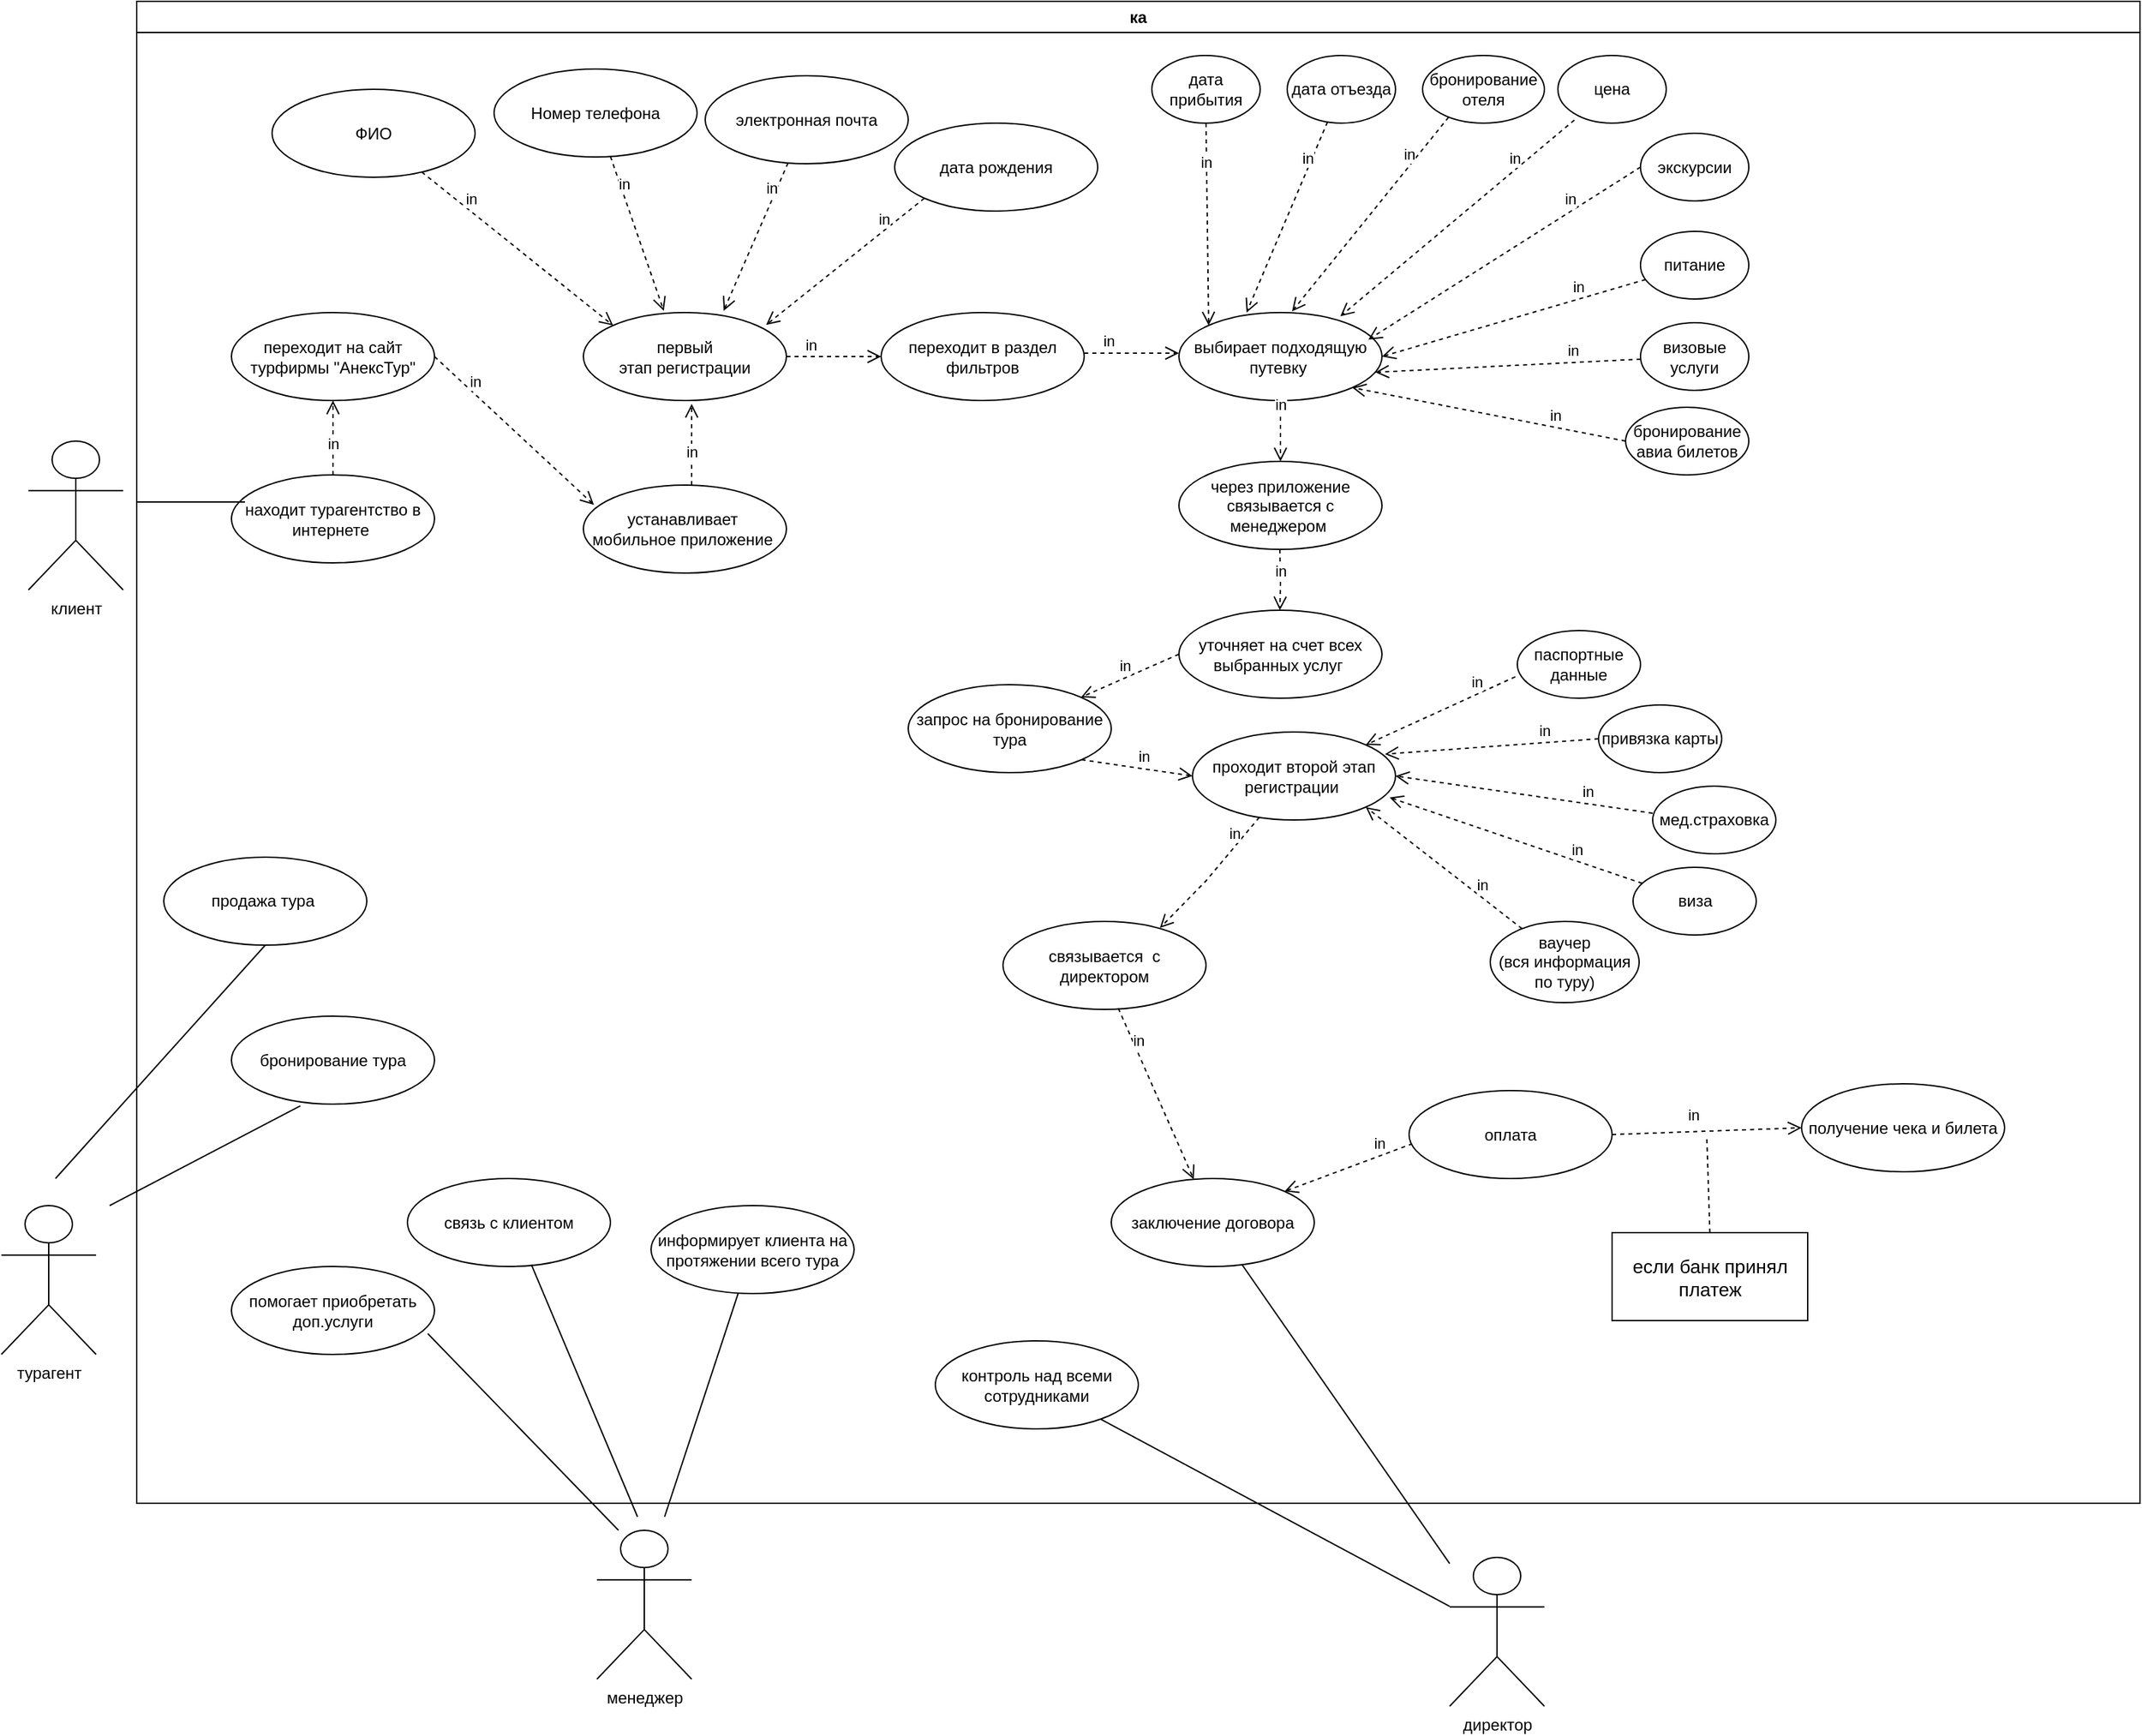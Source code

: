 <mxfile version="20.7.4" type="device"><diagram id="kjkbAdOyP3OfYEVZOc1g" name="Страница 1"><mxGraphModel dx="1155" dy="1822" grid="1" gridSize="10" guides="1" tooltips="1" connect="1" arrows="1" fold="1" page="1" pageScale="1" pageWidth="827" pageHeight="1169" math="0" shadow="0"><root><mxCell id="0"/><mxCell id="1" parent="0"/><mxCell id="I3gk85fvyobUXcbsbWDe-67" value="ка" style="swimlane;whiteSpace=wrap;html=1;" vertex="1" parent="1"><mxGeometry x="130" y="-370" width="1480" height="1110" as="geometry"/></mxCell><mxCell id="I3gk85fvyobUXcbsbWDe-72" value="находит турагентство в интернете&amp;nbsp;" style="ellipse;whiteSpace=wrap;html=1;" vertex="1" parent="I3gk85fvyobUXcbsbWDe-67"><mxGeometry x="70" y="350" width="150" height="65" as="geometry"/></mxCell><mxCell id="I3gk85fvyobUXcbsbWDe-74" value="переходит на сайт турфирмы &quot;АнексТур&quot;" style="ellipse;whiteSpace=wrap;html=1;" vertex="1" parent="I3gk85fvyobUXcbsbWDe-67"><mxGeometry x="70" y="230" width="150" height="65" as="geometry"/></mxCell><mxCell id="I3gk85fvyobUXcbsbWDe-80" value="устанавливает&amp;nbsp; мобильное приложение&amp;nbsp;" style="ellipse;whiteSpace=wrap;html=1;" vertex="1" parent="I3gk85fvyobUXcbsbWDe-67"><mxGeometry x="330" y="357.5" width="150" height="65" as="geometry"/></mxCell><mxCell id="I3gk85fvyobUXcbsbWDe-81" value="in" style="html=1;verticalAlign=bottom;endArrow=open;dashed=1;endSize=8;rounded=0;entryX=0.052;entryY=0.225;entryDx=0;entryDy=0;exitX=1;exitY=0.5;exitDx=0;exitDy=0;entryPerimeter=0;" edge="1" parent="I3gk85fvyobUXcbsbWDe-67" source="I3gk85fvyobUXcbsbWDe-74" target="I3gk85fvyobUXcbsbWDe-80"><mxGeometry x="-0.489" relative="1" as="geometry"><mxPoint x="144.66" y="225.0" as="sourcePoint"/><mxPoint x="144.66" y="165.0" as="targetPoint"/><Array as="points"/><mxPoint as="offset"/></mxGeometry></mxCell><mxCell id="I3gk85fvyobUXcbsbWDe-82" value="in" style="html=1;verticalAlign=bottom;endArrow=open;dashed=1;endSize=8;rounded=0;entryX=0;entryY=0;entryDx=0;entryDy=0;" edge="1" parent="I3gk85fvyobUXcbsbWDe-67" source="I3gk85fvyobUXcbsbWDe-83" target="I3gk85fvyobUXcbsbWDe-90"><mxGeometry x="-0.489" relative="1" as="geometry"><mxPoint x="330" y="230" as="sourcePoint"/><mxPoint x="240" y="170" as="targetPoint"/><Array as="points"/><mxPoint as="offset"/></mxGeometry></mxCell><mxCell id="I3gk85fvyobUXcbsbWDe-83" value="ФИО" style="ellipse;whiteSpace=wrap;html=1;" vertex="1" parent="I3gk85fvyobUXcbsbWDe-67"><mxGeometry x="100" y="65" width="150" height="65" as="geometry"/></mxCell><mxCell id="I3gk85fvyobUXcbsbWDe-84" value="Номер телефона" style="ellipse;whiteSpace=wrap;html=1;" vertex="1" parent="I3gk85fvyobUXcbsbWDe-67"><mxGeometry x="264" y="50" width="150" height="65" as="geometry"/></mxCell><mxCell id="I3gk85fvyobUXcbsbWDe-85" value="электронная почта" style="ellipse;whiteSpace=wrap;html=1;" vertex="1" parent="I3gk85fvyobUXcbsbWDe-67"><mxGeometry x="420" y="55" width="150" height="65" as="geometry"/></mxCell><mxCell id="I3gk85fvyobUXcbsbWDe-86" value="дата рождения" style="ellipse;whiteSpace=wrap;html=1;" vertex="1" parent="I3gk85fvyobUXcbsbWDe-67"><mxGeometry x="560" y="90" width="150" height="65" as="geometry"/></mxCell><mxCell id="I3gk85fvyobUXcbsbWDe-87" value="in" style="html=1;verticalAlign=bottom;endArrow=open;dashed=1;endSize=8;rounded=0;entryX=0.396;entryY=-0.02;entryDx=0;entryDy=0;entryPerimeter=0;" edge="1" parent="I3gk85fvyobUXcbsbWDe-67" source="I3gk85fvyobUXcbsbWDe-84" target="I3gk85fvyobUXcbsbWDe-90"><mxGeometry x="-0.489" relative="1" as="geometry"><mxPoint x="410" y="220" as="sourcePoint"/><mxPoint x="360" y="190" as="targetPoint"/><Array as="points"/><mxPoint as="offset"/></mxGeometry></mxCell><mxCell id="I3gk85fvyobUXcbsbWDe-88" value="in" style="html=1;verticalAlign=bottom;endArrow=open;dashed=1;endSize=8;rounded=0;entryX=0.691;entryY=-0.02;entryDx=0;entryDy=0;entryPerimeter=0;" edge="1" parent="I3gk85fvyobUXcbsbWDe-67" source="I3gk85fvyobUXcbsbWDe-85" target="I3gk85fvyobUXcbsbWDe-90"><mxGeometry x="-0.489" relative="1" as="geometry"><mxPoint x="500" y="230" as="sourcePoint"/><mxPoint x="540" y="145.0" as="targetPoint"/><Array as="points"/><mxPoint as="offset"/></mxGeometry></mxCell><mxCell id="I3gk85fvyobUXcbsbWDe-89" value="in" style="html=1;verticalAlign=bottom;endArrow=open;dashed=1;endSize=8;rounded=0;exitX=0;exitY=1;exitDx=0;exitDy=0;entryX=0.9;entryY=0.14;entryDx=0;entryDy=0;entryPerimeter=0;" edge="1" parent="I3gk85fvyobUXcbsbWDe-67" source="I3gk85fvyobUXcbsbWDe-86" target="I3gk85fvyobUXcbsbWDe-90"><mxGeometry x="-0.489" relative="1" as="geometry"><mxPoint x="590" y="250" as="sourcePoint"/><mxPoint x="480" y="200" as="targetPoint"/><Array as="points"/><mxPoint as="offset"/></mxGeometry></mxCell><mxCell id="I3gk85fvyobUXcbsbWDe-90" value="первый&lt;br&gt;&amp;nbsp;этап регистрации&amp;nbsp;" style="ellipse;whiteSpace=wrap;html=1;" vertex="1" parent="I3gk85fvyobUXcbsbWDe-67"><mxGeometry x="330" y="230" width="150" height="65" as="geometry"/></mxCell><mxCell id="I3gk85fvyobUXcbsbWDe-91" value="in" style="html=1;verticalAlign=bottom;endArrow=open;dashed=1;endSize=8;rounded=0;" edge="1" parent="I3gk85fvyobUXcbsbWDe-67"><mxGeometry x="-0.489" relative="1" as="geometry"><mxPoint x="410" y="357.5" as="sourcePoint"/><mxPoint x="410" y="297.5" as="targetPoint"/><Array as="points"/><mxPoint as="offset"/></mxGeometry></mxCell><mxCell id="I3gk85fvyobUXcbsbWDe-92" value="переходит в раздел фильтров" style="ellipse;whiteSpace=wrap;html=1;" vertex="1" parent="I3gk85fvyobUXcbsbWDe-67"><mxGeometry x="550" y="230" width="150" height="65" as="geometry"/></mxCell><mxCell id="I3gk85fvyobUXcbsbWDe-93" value="in" style="html=1;verticalAlign=bottom;endArrow=open;dashed=1;endSize=8;rounded=0;entryX=0;entryY=0.5;entryDx=0;entryDy=0;exitX=1;exitY=0.5;exitDx=0;exitDy=0;" edge="1" parent="I3gk85fvyobUXcbsbWDe-67" source="I3gk85fvyobUXcbsbWDe-90" target="I3gk85fvyobUXcbsbWDe-92"><mxGeometry x="-0.489" relative="1" as="geometry"><mxPoint x="420" y="367.5" as="sourcePoint"/><mxPoint x="420" y="307.5" as="targetPoint"/><Array as="points"/><mxPoint as="offset"/></mxGeometry></mxCell><mxCell id="I3gk85fvyobUXcbsbWDe-95" value="выбирает подходящую путевку&amp;nbsp;" style="ellipse;whiteSpace=wrap;html=1;" vertex="1" parent="I3gk85fvyobUXcbsbWDe-67"><mxGeometry x="770" y="230" width="150" height="65" as="geometry"/></mxCell><mxCell id="I3gk85fvyobUXcbsbWDe-98" value="цена" style="ellipse;whiteSpace=wrap;html=1;" vertex="1" parent="I3gk85fvyobUXcbsbWDe-67"><mxGeometry x="1050" y="40" width="80" height="50" as="geometry"/></mxCell><mxCell id="I3gk85fvyobUXcbsbWDe-101" value="экскурсии" style="ellipse;whiteSpace=wrap;html=1;" vertex="1" parent="I3gk85fvyobUXcbsbWDe-67"><mxGeometry x="1111" y="97.5" width="80" height="50" as="geometry"/></mxCell><mxCell id="I3gk85fvyobUXcbsbWDe-102" value="бронирование отеля" style="ellipse;whiteSpace=wrap;html=1;" vertex="1" parent="I3gk85fvyobUXcbsbWDe-67"><mxGeometry x="950" y="40" width="90" height="50" as="geometry"/></mxCell><mxCell id="I3gk85fvyobUXcbsbWDe-103" value="дата отъезда" style="ellipse;whiteSpace=wrap;html=1;" vertex="1" parent="I3gk85fvyobUXcbsbWDe-67"><mxGeometry x="850" y="40" width="80" height="50" as="geometry"/></mxCell><mxCell id="I3gk85fvyobUXcbsbWDe-94" value="in" style="html=1;verticalAlign=bottom;endArrow=open;dashed=1;endSize=8;rounded=0;" edge="1" parent="I3gk85fvyobUXcbsbWDe-67"><mxGeometry x="-0.489" relative="1" as="geometry"><mxPoint x="700" y="260" as="sourcePoint"/><mxPoint x="770" y="260" as="targetPoint"/><Array as="points"/><mxPoint as="offset"/></mxGeometry></mxCell><mxCell id="I3gk85fvyobUXcbsbWDe-104" value="питание" style="ellipse;whiteSpace=wrap;html=1;" vertex="1" parent="I3gk85fvyobUXcbsbWDe-67"><mxGeometry x="1111" y="170" width="80" height="50" as="geometry"/></mxCell><mxCell id="I3gk85fvyobUXcbsbWDe-105" value="бронирование авиа билетов" style="ellipse;whiteSpace=wrap;html=1;" vertex="1" parent="I3gk85fvyobUXcbsbWDe-67"><mxGeometry x="1100" y="300" width="91" height="50" as="geometry"/></mxCell><mxCell id="I3gk85fvyobUXcbsbWDe-106" value="дата прибытия" style="ellipse;whiteSpace=wrap;html=1;" vertex="1" parent="I3gk85fvyobUXcbsbWDe-67"><mxGeometry x="750" y="40" width="80" height="50" as="geometry"/></mxCell><mxCell id="I3gk85fvyobUXcbsbWDe-107" value="визовые услуги" style="ellipse;whiteSpace=wrap;html=1;" vertex="1" parent="I3gk85fvyobUXcbsbWDe-67"><mxGeometry x="1111" y="237.5" width="80" height="50" as="geometry"/></mxCell><mxCell id="I3gk85fvyobUXcbsbWDe-108" value="in" style="html=1;verticalAlign=bottom;endArrow=open;dashed=1;endSize=8;rounded=0;entryX=0;entryY=0;entryDx=0;entryDy=0;exitX=0.5;exitY=1;exitDx=0;exitDy=0;" edge="1" parent="I3gk85fvyobUXcbsbWDe-67" source="I3gk85fvyobUXcbsbWDe-106" target="I3gk85fvyobUXcbsbWDe-95"><mxGeometry x="-0.489" relative="1" as="geometry"><mxPoint x="810" y="130" as="sourcePoint"/><mxPoint x="780" y="270" as="targetPoint"/><Array as="points"/><mxPoint as="offset"/></mxGeometry></mxCell><mxCell id="I3gk85fvyobUXcbsbWDe-109" value="in" style="html=1;verticalAlign=bottom;endArrow=open;dashed=1;endSize=8;rounded=0;entryX=0.333;entryY=0;entryDx=0;entryDy=0;entryPerimeter=0;" edge="1" parent="I3gk85fvyobUXcbsbWDe-67" source="I3gk85fvyobUXcbsbWDe-103" target="I3gk85fvyobUXcbsbWDe-95"><mxGeometry x="-0.489" relative="1" as="geometry"><mxPoint x="720" y="280" as="sourcePoint"/><mxPoint x="840" y="220" as="targetPoint"/><Array as="points"/><mxPoint as="offset"/></mxGeometry></mxCell><mxCell id="I3gk85fvyobUXcbsbWDe-110" value="in" style="html=1;verticalAlign=bottom;endArrow=open;dashed=1;endSize=8;rounded=0;entryX=0.557;entryY=-0.013;entryDx=0;entryDy=0;entryPerimeter=0;exitX=0.214;exitY=0.911;exitDx=0;exitDy=0;exitPerimeter=0;" edge="1" parent="I3gk85fvyobUXcbsbWDe-67" source="I3gk85fvyobUXcbsbWDe-102" target="I3gk85fvyobUXcbsbWDe-95"><mxGeometry x="-0.489" relative="1" as="geometry"><mxPoint x="900" y="190" as="sourcePoint"/><mxPoint x="889.0" y="99.036" as="targetPoint"/><Array as="points"/><mxPoint as="offset"/></mxGeometry></mxCell><mxCell id="I3gk85fvyobUXcbsbWDe-111" value="in" style="html=1;verticalAlign=bottom;endArrow=open;dashed=1;endSize=8;rounded=0;entryX=0.795;entryY=0.042;entryDx=0;entryDy=0;entryPerimeter=0;exitX=0.152;exitY=0.954;exitDx=0;exitDy=0;exitPerimeter=0;" edge="1" parent="I3gk85fvyobUXcbsbWDe-67" source="I3gk85fvyobUXcbsbWDe-98" target="I3gk85fvyobUXcbsbWDe-95"><mxGeometry x="-0.489" relative="1" as="geometry"><mxPoint x="960" y="200" as="sourcePoint"/><mxPoint x="899.0" y="109.036" as="targetPoint"/><Array as="points"/><mxPoint as="offset"/></mxGeometry></mxCell><mxCell id="I3gk85fvyobUXcbsbWDe-112" value="in" style="html=1;verticalAlign=bottom;endArrow=open;dashed=1;endSize=8;rounded=0;entryX=0.933;entryY=0.308;entryDx=0;entryDy=0;entryPerimeter=0;exitX=0;exitY=0.5;exitDx=0;exitDy=0;" edge="1" parent="I3gk85fvyobUXcbsbWDe-67" source="I3gk85fvyobUXcbsbWDe-101" target="I3gk85fvyobUXcbsbWDe-95"><mxGeometry x="-0.489" relative="1" as="geometry"><mxPoint x="990" y="190" as="sourcePoint"/><mxPoint x="909.0" y="119.036" as="targetPoint"/><Array as="points"/><mxPoint as="offset"/></mxGeometry></mxCell><mxCell id="I3gk85fvyobUXcbsbWDe-113" value="in" style="html=1;verticalAlign=bottom;endArrow=open;dashed=1;endSize=8;rounded=0;entryX=1;entryY=0.5;entryDx=0;entryDy=0;" edge="1" parent="I3gk85fvyobUXcbsbWDe-67" source="I3gk85fvyobUXcbsbWDe-104" target="I3gk85fvyobUXcbsbWDe-95"><mxGeometry x="-0.489" relative="1" as="geometry"><mxPoint x="1010" y="240" as="sourcePoint"/><mxPoint x="919.0" y="129.036" as="targetPoint"/><Array as="points"/><mxPoint as="offset"/></mxGeometry></mxCell><mxCell id="I3gk85fvyobUXcbsbWDe-114" value="in" style="html=1;verticalAlign=bottom;endArrow=open;dashed=1;endSize=8;rounded=0;entryX=0.967;entryY=0.679;entryDx=0;entryDy=0;entryPerimeter=0;" edge="1" parent="I3gk85fvyobUXcbsbWDe-67" source="I3gk85fvyobUXcbsbWDe-107" target="I3gk85fvyobUXcbsbWDe-95"><mxGeometry x="-0.489" relative="1" as="geometry"><mxPoint x="1020" y="280" as="sourcePoint"/><mxPoint x="929.0" y="139.036" as="targetPoint"/><Array as="points"/><mxPoint as="offset"/></mxGeometry></mxCell><mxCell id="I3gk85fvyobUXcbsbWDe-115" value="in" style="html=1;verticalAlign=bottom;endArrow=open;dashed=1;endSize=8;rounded=0;exitX=0;exitY=0.5;exitDx=0;exitDy=0;entryX=1;entryY=1;entryDx=0;entryDy=0;" edge="1" parent="I3gk85fvyobUXcbsbWDe-67" source="I3gk85fvyobUXcbsbWDe-105" target="I3gk85fvyobUXcbsbWDe-95"><mxGeometry x="-0.489" relative="1" as="geometry"><mxPoint x="872.3" y="294.03" as="sourcePoint"/><mxPoint x="970" y="325" as="targetPoint"/><Array as="points"/><mxPoint as="offset"/></mxGeometry></mxCell><mxCell id="I3gk85fvyobUXcbsbWDe-116" value="через приложение связывается с менеджером&amp;nbsp;" style="ellipse;whiteSpace=wrap;html=1;" vertex="1" parent="I3gk85fvyobUXcbsbWDe-67"><mxGeometry x="770" y="340" width="150" height="65" as="geometry"/></mxCell><mxCell id="I3gk85fvyobUXcbsbWDe-117" value="in" style="html=1;verticalAlign=bottom;endArrow=open;dashed=1;endSize=8;rounded=0;entryX=0.5;entryY=0;entryDx=0;entryDy=0;" edge="1" parent="I3gk85fvyobUXcbsbWDe-67" source="I3gk85fvyobUXcbsbWDe-95" target="I3gk85fvyobUXcbsbWDe-116"><mxGeometry x="-0.489" relative="1" as="geometry"><mxPoint x="710" y="270.0" as="sourcePoint"/><mxPoint x="780" y="270.0" as="targetPoint"/><Array as="points"/><mxPoint as="offset"/></mxGeometry></mxCell><mxCell id="I3gk85fvyobUXcbsbWDe-118" value="in" style="html=1;verticalAlign=bottom;endArrow=open;dashed=1;endSize=8;rounded=0;entryX=0.5;entryY=0;entryDx=0;entryDy=0;" edge="1" parent="I3gk85fvyobUXcbsbWDe-67"><mxGeometry x="0.112" relative="1" as="geometry"><mxPoint x="844.58" y="405.0" as="sourcePoint"/><mxPoint x="844.58" y="450.0" as="targetPoint"/><Array as="points"><mxPoint x="845" y="430"/></Array><mxPoint as="offset"/></mxGeometry></mxCell><mxCell id="I3gk85fvyobUXcbsbWDe-119" value="уточняет на счет всех выбранных услуг&amp;nbsp;" style="ellipse;whiteSpace=wrap;html=1;" vertex="1" parent="I3gk85fvyobUXcbsbWDe-67"><mxGeometry x="770" y="450" width="150" height="65" as="geometry"/></mxCell><mxCell id="I3gk85fvyobUXcbsbWDe-121" value="in" style="html=1;verticalAlign=bottom;endArrow=open;dashed=1;endSize=8;rounded=0;exitX=0;exitY=0.5;exitDx=0;exitDy=0;" edge="1" parent="I3gk85fvyobUXcbsbWDe-67" source="I3gk85fvyobUXcbsbWDe-119" target="I3gk85fvyobUXcbsbWDe-122"><mxGeometry x="0.112" relative="1" as="geometry"><mxPoint x="854.58" y="415.0" as="sourcePoint"/><mxPoint x="740" y="482.5" as="targetPoint"/><Array as="points"/><mxPoint as="offset"/></mxGeometry></mxCell><mxCell id="I3gk85fvyobUXcbsbWDe-122" value="запрос на бронирование тура" style="ellipse;whiteSpace=wrap;html=1;" vertex="1" parent="I3gk85fvyobUXcbsbWDe-67"><mxGeometry x="570" y="505" width="150" height="65" as="geometry"/></mxCell><mxCell id="I3gk85fvyobUXcbsbWDe-124" value="проходит второй этап регистрации&amp;nbsp;" style="ellipse;whiteSpace=wrap;html=1;" vertex="1" parent="I3gk85fvyobUXcbsbWDe-67"><mxGeometry x="780" y="540" width="150" height="65" as="geometry"/></mxCell><mxCell id="I3gk85fvyobUXcbsbWDe-127" value="in" style="html=1;verticalAlign=bottom;endArrow=open;dashed=1;endSize=8;rounded=0;entryX=0;entryY=0.5;entryDx=0;entryDy=0;exitX=1;exitY=1;exitDx=0;exitDy=0;" edge="1" parent="I3gk85fvyobUXcbsbWDe-67" source="I3gk85fvyobUXcbsbWDe-122" target="I3gk85fvyobUXcbsbWDe-124"><mxGeometry x="0.112" relative="1" as="geometry"><mxPoint x="760.0" y="560.0" as="sourcePoint"/><mxPoint x="760.0" y="605.0" as="targetPoint"/><Array as="points"/><mxPoint as="offset"/></mxGeometry></mxCell><mxCell id="I3gk85fvyobUXcbsbWDe-129" value="паспортные данные" style="ellipse;whiteSpace=wrap;html=1;" vertex="1" parent="I3gk85fvyobUXcbsbWDe-67"><mxGeometry x="1020" y="465" width="91" height="50" as="geometry"/></mxCell><mxCell id="I3gk85fvyobUXcbsbWDe-130" value="привязка карты" style="ellipse;whiteSpace=wrap;html=1;" vertex="1" parent="I3gk85fvyobUXcbsbWDe-67"><mxGeometry x="1080" y="520" width="91" height="50" as="geometry"/></mxCell><mxCell id="I3gk85fvyobUXcbsbWDe-131" value="мед.страховка" style="ellipse;whiteSpace=wrap;html=1;" vertex="1" parent="I3gk85fvyobUXcbsbWDe-67"><mxGeometry x="1120" y="580" width="91" height="50" as="geometry"/></mxCell><mxCell id="I3gk85fvyobUXcbsbWDe-132" value="виза" style="ellipse;whiteSpace=wrap;html=1;" vertex="1" parent="I3gk85fvyobUXcbsbWDe-67"><mxGeometry x="1105.5" y="640" width="91" height="50" as="geometry"/></mxCell><mxCell id="I3gk85fvyobUXcbsbWDe-133" value="ваучер&lt;br&gt;(вся информация по туру)" style="ellipse;whiteSpace=wrap;html=1;" vertex="1" parent="I3gk85fvyobUXcbsbWDe-67"><mxGeometry x="1000" y="680" width="110" height="60" as="geometry"/></mxCell><mxCell id="I3gk85fvyobUXcbsbWDe-136" value="in" style="html=1;verticalAlign=bottom;endArrow=open;dashed=1;endSize=8;rounded=0;entryX=1;entryY=0;entryDx=0;entryDy=0;exitX=-0.016;exitY=0.683;exitDx=0;exitDy=0;exitPerimeter=0;" edge="1" parent="I3gk85fvyobUXcbsbWDe-67" source="I3gk85fvyobUXcbsbWDe-129" target="I3gk85fvyobUXcbsbWDe-124"><mxGeometry x="-0.489" relative="1" as="geometry"><mxPoint x="970" y="490" as="sourcePoint"/><mxPoint x="1111.0" y="592.24" as="targetPoint"/><Array as="points"/><mxPoint as="offset"/></mxGeometry></mxCell><mxCell id="I3gk85fvyobUXcbsbWDe-138" value="in" style="html=1;verticalAlign=bottom;endArrow=open;dashed=1;endSize=8;rounded=0;entryX=0.948;entryY=0.251;entryDx=0;entryDy=0;entryPerimeter=0;exitX=0;exitY=0.5;exitDx=0;exitDy=0;" edge="1" parent="I3gk85fvyobUXcbsbWDe-67" source="I3gk85fvyobUXcbsbWDe-130" target="I3gk85fvyobUXcbsbWDe-124"><mxGeometry x="-0.489" relative="1" as="geometry"><mxPoint x="1030" y="560" as="sourcePoint"/><mxPoint x="1037.826" y="517.9" as="targetPoint"/><Array as="points"/><mxPoint as="offset"/></mxGeometry></mxCell><mxCell id="I3gk85fvyobUXcbsbWDe-139" value="in" style="html=1;verticalAlign=bottom;endArrow=open;dashed=1;endSize=8;rounded=0;entryX=1;entryY=0.5;entryDx=0;entryDy=0;exitX=0;exitY=0.4;exitDx=0;exitDy=0;exitPerimeter=0;" edge="1" parent="I3gk85fvyobUXcbsbWDe-67" source="I3gk85fvyobUXcbsbWDe-131" target="I3gk85fvyobUXcbsbWDe-124"><mxGeometry x="-0.489" relative="1" as="geometry"><mxPoint x="1020" y="590" as="sourcePoint"/><mxPoint x="1047.826" y="527.9" as="targetPoint"/><Array as="points"/><mxPoint as="offset"/></mxGeometry></mxCell><mxCell id="I3gk85fvyobUXcbsbWDe-140" value="in" style="html=1;verticalAlign=bottom;endArrow=open;dashed=1;endSize=8;rounded=0;entryX=0.971;entryY=0.745;entryDx=0;entryDy=0;entryPerimeter=0;" edge="1" parent="I3gk85fvyobUXcbsbWDe-67" source="I3gk85fvyobUXcbsbWDe-132" target="I3gk85fvyobUXcbsbWDe-124"><mxGeometry x="-0.489" relative="1" as="geometry"><mxPoint x="1100" y="660" as="sourcePoint"/><mxPoint x="1057.826" y="537.9" as="targetPoint"/><Array as="points"/><mxPoint as="offset"/></mxGeometry></mxCell><mxCell id="I3gk85fvyobUXcbsbWDe-141" value="in" style="html=1;verticalAlign=bottom;endArrow=open;dashed=1;endSize=8;rounded=0;entryX=1;entryY=1;entryDx=0;entryDy=0;" edge="1" parent="I3gk85fvyobUXcbsbWDe-67" source="I3gk85fvyobUXcbsbWDe-133" target="I3gk85fvyobUXcbsbWDe-124"><mxGeometry x="-0.489" relative="1" as="geometry"><mxPoint x="960" y="670" as="sourcePoint"/><mxPoint x="1067.826" y="547.9" as="targetPoint"/><Array as="points"/><mxPoint as="offset"/></mxGeometry></mxCell><mxCell id="I3gk85fvyobUXcbsbWDe-144" value="связь с клиентом" style="ellipse;whiteSpace=wrap;html=1;" vertex="1" parent="I3gk85fvyobUXcbsbWDe-67"><mxGeometry x="200" y="870" width="150" height="65" as="geometry"/></mxCell><mxCell id="I3gk85fvyobUXcbsbWDe-146" value="информирует клиента на протяжении всего тура" style="ellipse;whiteSpace=wrap;html=1;" vertex="1" parent="I3gk85fvyobUXcbsbWDe-67"><mxGeometry x="380" y="890" width="150" height="65" as="geometry"/></mxCell><mxCell id="I3gk85fvyobUXcbsbWDe-149" value="помогает приобретать доп.услуги" style="ellipse;whiteSpace=wrap;html=1;" vertex="1" parent="I3gk85fvyobUXcbsbWDe-67"><mxGeometry x="70" y="935" width="150" height="65" as="geometry"/></mxCell><mxCell id="I3gk85fvyobUXcbsbWDe-151" value="продажа тура&amp;nbsp;" style="ellipse;whiteSpace=wrap;html=1;" vertex="1" parent="I3gk85fvyobUXcbsbWDe-67"><mxGeometry x="20" y="632.5" width="150" height="65" as="geometry"/></mxCell><mxCell id="I3gk85fvyobUXcbsbWDe-153" value="бронирование тура" style="ellipse;whiteSpace=wrap;html=1;" vertex="1" parent="I3gk85fvyobUXcbsbWDe-67"><mxGeometry x="70" y="750" width="150" height="65" as="geometry"/></mxCell><mxCell id="I3gk85fvyobUXcbsbWDe-157" value="связывается&amp;nbsp; с директором" style="ellipse;whiteSpace=wrap;html=1;" vertex="1" parent="I3gk85fvyobUXcbsbWDe-67"><mxGeometry x="640" y="680" width="150" height="65" as="geometry"/></mxCell><mxCell id="I3gk85fvyobUXcbsbWDe-156" value="in" style="html=1;verticalAlign=bottom;endArrow=open;dashed=1;endSize=8;rounded=0;entryX=0.773;entryY=0.074;entryDx=0;entryDy=0;entryPerimeter=0;" edge="1" parent="I3gk85fvyobUXcbsbWDe-67" source="I3gk85fvyobUXcbsbWDe-124" target="I3gk85fvyobUXcbsbWDe-157"><mxGeometry x="-0.489" relative="1" as="geometry"><mxPoint x="905.096" y="609.966" as="sourcePoint"/><mxPoint x="810" y="740" as="targetPoint"/><Array as="points"><mxPoint x="790" y="650"/></Array><mxPoint as="offset"/></mxGeometry></mxCell><mxCell id="I3gk85fvyobUXcbsbWDe-159" value="заключение договора" style="ellipse;whiteSpace=wrap;html=1;" vertex="1" parent="I3gk85fvyobUXcbsbWDe-67"><mxGeometry x="720" y="870" width="150" height="65" as="geometry"/></mxCell><mxCell id="I3gk85fvyobUXcbsbWDe-160" value="контроль над всеми сотрудниками" style="ellipse;whiteSpace=wrap;html=1;" vertex="1" parent="I3gk85fvyobUXcbsbWDe-67"><mxGeometry x="590" y="990" width="150" height="65" as="geometry"/></mxCell><mxCell id="I3gk85fvyobUXcbsbWDe-166" value="in" style="html=1;verticalAlign=bottom;endArrow=open;dashed=1;endSize=8;rounded=0;exitX=0.018;exitY=0.603;exitDx=0;exitDy=0;exitPerimeter=0;entryX=1;entryY=0;entryDx=0;entryDy=0;" edge="1" parent="I3gk85fvyobUXcbsbWDe-67" source="I3gk85fvyobUXcbsbWDe-168" target="I3gk85fvyobUXcbsbWDe-159"><mxGeometry x="-0.489" relative="1" as="geometry"><mxPoint x="573.206" y="878.976" as="sourcePoint"/><mxPoint x="840" y="840" as="targetPoint"/><Array as="points"/><mxPoint as="offset"/></mxGeometry></mxCell><mxCell id="I3gk85fvyobUXcbsbWDe-168" value="оплата" style="ellipse;whiteSpace=wrap;html=1;" vertex="1" parent="I3gk85fvyobUXcbsbWDe-67"><mxGeometry x="940" y="805" width="150" height="65" as="geometry"/></mxCell><mxCell id="I3gk85fvyobUXcbsbWDe-169" value="in" style="html=1;verticalAlign=bottom;endArrow=open;dashed=1;endSize=8;rounded=0;exitX=1;exitY=0.5;exitDx=0;exitDy=0;entryX=0;entryY=0.5;entryDx=0;entryDy=0;" edge="1" parent="I3gk85fvyobUXcbsbWDe-67" source="I3gk85fvyobUXcbsbWDe-168" target="I3gk85fvyobUXcbsbWDe-170"><mxGeometry x="-0.141" y="3" relative="1" as="geometry"><mxPoint x="1100.4" y="854.755" as="sourcePoint"/><mxPoint x="1210" y="830" as="targetPoint"/><Array as="points"/><mxPoint as="offset"/></mxGeometry></mxCell><mxCell id="I3gk85fvyobUXcbsbWDe-170" value="получение чека и билета" style="ellipse;whiteSpace=wrap;html=1;" vertex="1" parent="I3gk85fvyobUXcbsbWDe-67"><mxGeometry x="1230" y="800" width="150" height="65" as="geometry"/></mxCell><mxCell id="I3gk85fvyobUXcbsbWDe-79" value="in" style="html=1;verticalAlign=bottom;endArrow=open;dashed=1;endSize=8;rounded=0;" edge="1" parent="I3gk85fvyobUXcbsbWDe-67" target="I3gk85fvyobUXcbsbWDe-74"><mxGeometry x="-0.489" relative="1" as="geometry"><mxPoint x="145" y="350" as="sourcePoint"/><mxPoint x="170" y="280" as="targetPoint"/><Array as="points"><mxPoint x="145" y="320"/></Array><mxPoint as="offset"/></mxGeometry></mxCell><mxCell id="I3gk85fvyobUXcbsbWDe-173" value="in" style="html=1;verticalAlign=bottom;endArrow=open;dashed=1;endSize=8;rounded=0;exitX=0.568;exitY=0.987;exitDx=0;exitDy=0;exitPerimeter=0;" edge="1" parent="I3gk85fvyobUXcbsbWDe-67" source="I3gk85fvyobUXcbsbWDe-157" target="I3gk85fvyobUXcbsbWDe-159"><mxGeometry x="-0.489" relative="1" as="geometry"><mxPoint x="839.279" y="613.029" as="sourcePoint"/><mxPoint x="770" y="800" as="targetPoint"/><Array as="points"/><mxPoint as="offset"/></mxGeometry></mxCell><mxCell id="I3gk85fvyobUXcbsbWDe-176" value="если банк принял платеж" style="rounded=0;whiteSpace=wrap;html=1;fontSize=14;" vertex="1" parent="I3gk85fvyobUXcbsbWDe-67"><mxGeometry x="1090" y="910" width="144.5" height="65" as="geometry"/></mxCell><mxCell id="I3gk85fvyobUXcbsbWDe-178" value="" style="endArrow=none;dashed=1;html=1;rounded=0;fontSize=14;exitX=0.5;exitY=0;exitDx=0;exitDy=0;" edge="1" parent="I3gk85fvyobUXcbsbWDe-67" source="I3gk85fvyobUXcbsbWDe-176"><mxGeometry width="50" height="50" relative="1" as="geometry"><mxPoint x="1130" y="910" as="sourcePoint"/><mxPoint x="1160" y="840" as="targetPoint"/></mxGeometry></mxCell><mxCell id="I3gk85fvyobUXcbsbWDe-68" value="клиент" style="shape=umlActor;verticalLabelPosition=bottom;verticalAlign=top;html=1;outlineConnect=0;" vertex="1" parent="1"><mxGeometry x="50" y="-45" width="70" height="110" as="geometry"/></mxCell><mxCell id="I3gk85fvyobUXcbsbWDe-70" value="" style="endArrow=none;html=1;rounded=0;" edge="1" parent="1"><mxGeometry width="50" height="50" relative="1" as="geometry"><mxPoint x="130" as="sourcePoint"/><mxPoint x="210" as="targetPoint"/></mxGeometry></mxCell><mxCell id="I3gk85fvyobUXcbsbWDe-142" value="турагент" style="shape=umlActor;verticalLabelPosition=bottom;verticalAlign=top;html=1;outlineConnect=0;" vertex="1" parent="1"><mxGeometry x="30" y="520" width="70" height="110" as="geometry"/></mxCell><mxCell id="I3gk85fvyobUXcbsbWDe-143" value="" style="endArrow=none;html=1;rounded=0;entryX=0.611;entryY=0.982;entryDx=0;entryDy=0;entryPerimeter=0;" edge="1" parent="1" target="I3gk85fvyobUXcbsbWDe-144"><mxGeometry width="50" height="50" relative="1" as="geometry"><mxPoint x="500" y="750" as="sourcePoint"/><mxPoint x="500" y="540" as="targetPoint"/></mxGeometry></mxCell><mxCell id="I3gk85fvyobUXcbsbWDe-147" value="" style="endArrow=none;html=1;rounded=0;" edge="1" parent="1" target="I3gk85fvyobUXcbsbWDe-146"><mxGeometry width="50" height="50" relative="1" as="geometry"><mxPoint x="520" y="750" as="sourcePoint"/><mxPoint x="431.65" y="573.83" as="targetPoint"/></mxGeometry></mxCell><mxCell id="I3gk85fvyobUXcbsbWDe-150" value="" style="endArrow=none;html=1;rounded=0;entryX=0.967;entryY=0.764;entryDx=0;entryDy=0;entryPerimeter=0;" edge="1" parent="1" target="I3gk85fvyobUXcbsbWDe-149"><mxGeometry width="50" height="50" relative="1" as="geometry"><mxPoint x="485.956" y="760" as="sourcePoint"/><mxPoint x="431.65" y="573.83" as="targetPoint"/></mxGeometry></mxCell><mxCell id="I3gk85fvyobUXcbsbWDe-154" value="" style="endArrow=none;html=1;rounded=0;entryX=0.339;entryY=1.021;entryDx=0;entryDy=0;entryPerimeter=0;" edge="1" parent="1" target="I3gk85fvyobUXcbsbWDe-153"><mxGeometry width="50" height="50" relative="1" as="geometry"><mxPoint x="110" y="520" as="sourcePoint"/><mxPoint x="284.27" y="319.998" as="targetPoint"/></mxGeometry></mxCell><mxCell id="I3gk85fvyobUXcbsbWDe-152" value="" style="endArrow=none;html=1;rounded=0;exitX=0.5;exitY=1;exitDx=0;exitDy=0;" edge="1" parent="1" source="I3gk85fvyobUXcbsbWDe-151"><mxGeometry width="50" height="50" relative="1" as="geometry"><mxPoint x="270" y="500" as="sourcePoint"/><mxPoint x="70" y="500" as="targetPoint"/></mxGeometry></mxCell><mxCell id="I3gk85fvyobUXcbsbWDe-155" value="директор" style="shape=umlActor;verticalLabelPosition=bottom;verticalAlign=top;html=1;outlineConnect=0;" vertex="1" parent="1"><mxGeometry x="1100" y="780" width="70" height="110" as="geometry"/></mxCell><mxCell id="I3gk85fvyobUXcbsbWDe-161" value="" style="endArrow=none;html=1;rounded=0;" edge="1" parent="1" source="I3gk85fvyobUXcbsbWDe-155" target="I3gk85fvyobUXcbsbWDe-160"><mxGeometry width="50" height="50" relative="1" as="geometry"><mxPoint x="1120" y="700" as="sourcePoint"/><mxPoint x="1060" y="590" as="targetPoint"/></mxGeometry></mxCell><mxCell id="I3gk85fvyobUXcbsbWDe-158" value="" style="endArrow=none;html=1;rounded=0;" edge="1" parent="1" source="I3gk85fvyobUXcbsbWDe-155" target="I3gk85fvyobUXcbsbWDe-159"><mxGeometry width="50" height="50" relative="1" as="geometry"><mxPoint x="1110" y="690" as="sourcePoint"/><mxPoint x="1050" y="580" as="targetPoint"/></mxGeometry></mxCell><mxCell id="I3gk85fvyobUXcbsbWDe-171" value="менеджер" style="shape=umlActor;verticalLabelPosition=bottom;verticalAlign=top;html=1;outlineConnect=0;" vertex="1" parent="1"><mxGeometry x="470" y="760" width="70" height="110" as="geometry"/></mxCell></root></mxGraphModel></diagram></mxfile>